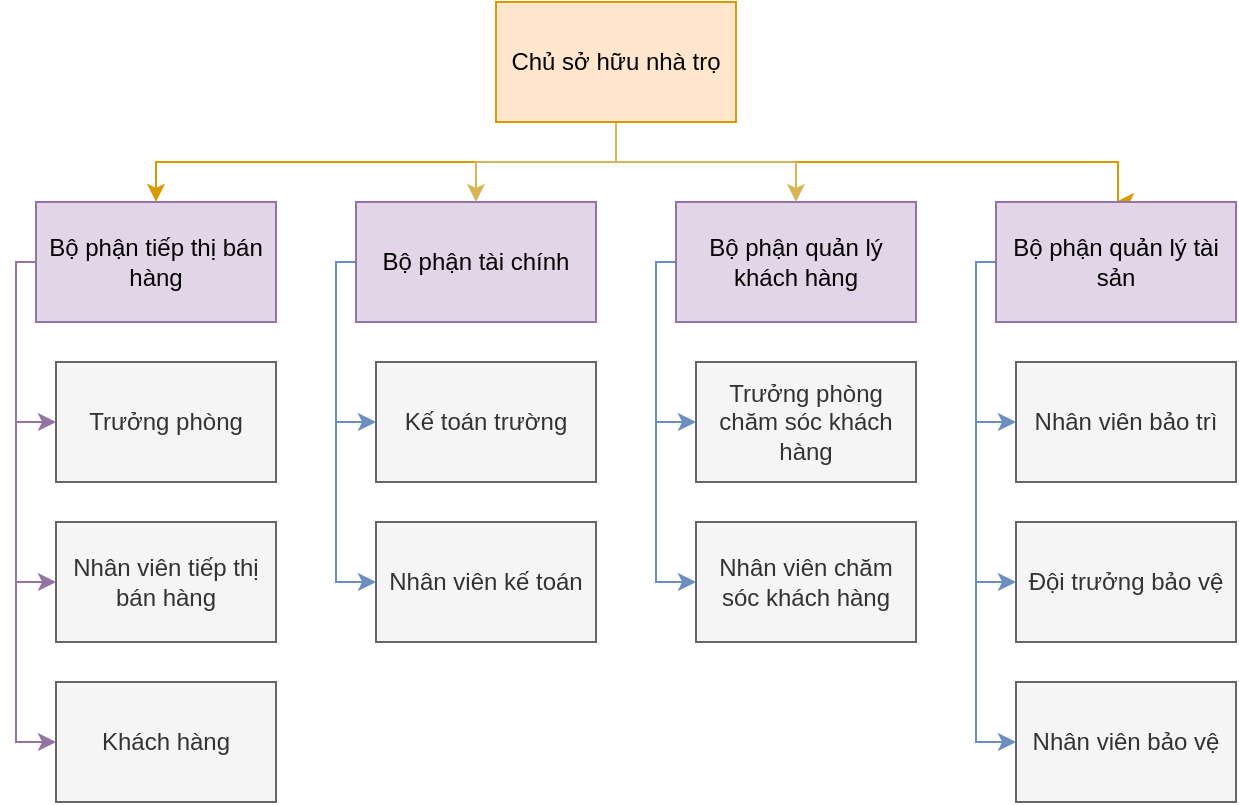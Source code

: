 <mxfile version="24.7.6">
  <diagram name="Page-1" id="Emf6uLQ1rCWKnWa6tNJg">
    <mxGraphModel dx="860" dy="418" grid="1" gridSize="10" guides="1" tooltips="1" connect="1" arrows="1" fold="1" page="1" pageScale="1" pageWidth="850" pageHeight="1100" math="0" shadow="0">
      <root>
        <mxCell id="0" />
        <mxCell id="1" parent="0" />
        <mxCell id="U0S2RzbVhDeuOBwJwmD_-16" style="edgeStyle=orthogonalEdgeStyle;rounded=0;orthogonalLoop=1;jettySize=auto;html=1;entryX=0.5;entryY=0;entryDx=0;entryDy=0;fillColor=#ffe6cc;strokeColor=#d79b00;" parent="1" source="U0S2RzbVhDeuOBwJwmD_-1" edge="1">
          <mxGeometry relative="1" as="geometry">
            <mxPoint x="580" y="120" as="targetPoint" />
            <Array as="points">
              <mxPoint x="330" y="100" />
              <mxPoint x="581" y="100" />
            </Array>
          </mxGeometry>
        </mxCell>
        <mxCell id="U0S2RzbVhDeuOBwJwmD_-30" style="edgeStyle=orthogonalEdgeStyle;rounded=0;orthogonalLoop=1;jettySize=auto;html=1;entryX=0.5;entryY=0;entryDx=0;entryDy=0;fillColor=#ffe6cc;strokeColor=#d79b00;" parent="1" source="U0S2RzbVhDeuOBwJwmD_-1" target="U0S2RzbVhDeuOBwJwmD_-27" edge="1">
          <mxGeometry relative="1" as="geometry">
            <Array as="points">
              <mxPoint x="330" y="100" />
              <mxPoint x="100" y="100" />
            </Array>
          </mxGeometry>
        </mxCell>
        <mxCell id="6_DBVyZfCQ1o8gBWB1T6-3" style="edgeStyle=orthogonalEdgeStyle;rounded=0;orthogonalLoop=1;jettySize=auto;html=1;fillColor=#fff2cc;strokeColor=#d6b656;" edge="1" parent="1" source="U0S2RzbVhDeuOBwJwmD_-1" target="U0S2RzbVhDeuOBwJwmD_-21">
          <mxGeometry relative="1" as="geometry">
            <Array as="points">
              <mxPoint x="330" y="100" />
              <mxPoint x="260" y="100" />
            </Array>
          </mxGeometry>
        </mxCell>
        <mxCell id="6_DBVyZfCQ1o8gBWB1T6-4" style="edgeStyle=orthogonalEdgeStyle;rounded=0;orthogonalLoop=1;jettySize=auto;html=1;entryX=0.5;entryY=0;entryDx=0;entryDy=0;fillColor=#fff2cc;strokeColor=#d6b656;" edge="1" parent="1" source="U0S2RzbVhDeuOBwJwmD_-1" target="U0S2RzbVhDeuOBwJwmD_-10">
          <mxGeometry relative="1" as="geometry" />
        </mxCell>
        <mxCell id="U0S2RzbVhDeuOBwJwmD_-1" value="Chủ sở hữu nhà trọ" style="rounded=0;whiteSpace=wrap;html=1;fillColor=#ffe6cc;strokeColor=#d79b00;" parent="1" vertex="1">
          <mxGeometry x="270" y="20" width="120" height="60" as="geometry" />
        </mxCell>
        <mxCell id="6_DBVyZfCQ1o8gBWB1T6-11" style="edgeStyle=orthogonalEdgeStyle;rounded=0;orthogonalLoop=1;jettySize=auto;html=1;entryX=0;entryY=0.5;entryDx=0;entryDy=0;fillColor=#dae8fc;strokeColor=#6c8ebf;" edge="1" parent="1" source="U0S2RzbVhDeuOBwJwmD_-2" target="U0S2RzbVhDeuOBwJwmD_-3">
          <mxGeometry relative="1" as="geometry">
            <Array as="points">
              <mxPoint x="510" y="150" />
              <mxPoint x="510" y="230" />
            </Array>
          </mxGeometry>
        </mxCell>
        <mxCell id="6_DBVyZfCQ1o8gBWB1T6-12" style="edgeStyle=orthogonalEdgeStyle;rounded=0;orthogonalLoop=1;jettySize=auto;html=1;entryX=0;entryY=0.5;entryDx=0;entryDy=0;fillColor=#dae8fc;strokeColor=#6c8ebf;" edge="1" parent="1" source="U0S2RzbVhDeuOBwJwmD_-2" target="U0S2RzbVhDeuOBwJwmD_-17">
          <mxGeometry relative="1" as="geometry">
            <Array as="points">
              <mxPoint x="510" y="150" />
              <mxPoint x="510" y="310" />
            </Array>
          </mxGeometry>
        </mxCell>
        <mxCell id="6_DBVyZfCQ1o8gBWB1T6-13" style="edgeStyle=orthogonalEdgeStyle;rounded=0;orthogonalLoop=1;jettySize=auto;html=1;entryX=0;entryY=0.5;entryDx=0;entryDy=0;fillColor=#dae8fc;strokeColor=#6c8ebf;" edge="1" parent="1" source="U0S2RzbVhDeuOBwJwmD_-2" target="pP1IsnbG3LCT4HGoHovJ-1">
          <mxGeometry relative="1" as="geometry">
            <Array as="points">
              <mxPoint x="510" y="150" />
              <mxPoint x="510" y="390" />
            </Array>
          </mxGeometry>
        </mxCell>
        <mxCell id="U0S2RzbVhDeuOBwJwmD_-2" value="Bộ phận quản lý tài sản" style="rounded=0;whiteSpace=wrap;html=1;fillColor=#e1d5e7;strokeColor=#9673a6;" parent="1" vertex="1">
          <mxGeometry x="520" y="120" width="120" height="60" as="geometry" />
        </mxCell>
        <mxCell id="U0S2RzbVhDeuOBwJwmD_-3" value="Nhân viên bảo trì" style="rounded=0;whiteSpace=wrap;html=1;fillColor=#f5f5f5;fontColor=#333333;strokeColor=#666666;" parent="1" vertex="1">
          <mxGeometry x="530" y="200" width="110" height="60" as="geometry" />
        </mxCell>
        <mxCell id="6_DBVyZfCQ1o8gBWB1T6-9" style="edgeStyle=orthogonalEdgeStyle;rounded=0;orthogonalLoop=1;jettySize=auto;html=1;entryX=0;entryY=0.5;entryDx=0;entryDy=0;fillColor=#dae8fc;strokeColor=#6c8ebf;" edge="1" parent="1" source="U0S2RzbVhDeuOBwJwmD_-10" target="6_DBVyZfCQ1o8gBWB1T6-6">
          <mxGeometry relative="1" as="geometry">
            <Array as="points">
              <mxPoint x="350" y="150" />
              <mxPoint x="350" y="230" />
            </Array>
          </mxGeometry>
        </mxCell>
        <mxCell id="6_DBVyZfCQ1o8gBWB1T6-10" style="edgeStyle=orthogonalEdgeStyle;rounded=0;orthogonalLoop=1;jettySize=auto;html=1;entryX=0;entryY=0.5;entryDx=0;entryDy=0;fillColor=#dae8fc;strokeColor=#6c8ebf;" edge="1" parent="1" source="U0S2RzbVhDeuOBwJwmD_-10" target="U0S2RzbVhDeuOBwJwmD_-12">
          <mxGeometry relative="1" as="geometry">
            <Array as="points">
              <mxPoint x="350" y="150" />
              <mxPoint x="350" y="310" />
            </Array>
          </mxGeometry>
        </mxCell>
        <mxCell id="U0S2RzbVhDeuOBwJwmD_-10" value="Bộ phận quản lý khách hàng" style="rounded=0;whiteSpace=wrap;html=1;fillColor=#e1d5e7;strokeColor=#9673a6;" parent="1" vertex="1">
          <mxGeometry x="360" y="120" width="120" height="60" as="geometry" />
        </mxCell>
        <mxCell id="U0S2RzbVhDeuOBwJwmD_-12" value="Nhân viên chăm sóc khách hàng" style="rounded=0;whiteSpace=wrap;html=1;fillColor=#f5f5f5;fontColor=#333333;strokeColor=#666666;" parent="1" vertex="1">
          <mxGeometry x="370" y="280" width="110" height="60" as="geometry" />
        </mxCell>
        <mxCell id="U0S2RzbVhDeuOBwJwmD_-17" value="Đội trưởng bảo vệ" style="rounded=0;whiteSpace=wrap;html=1;fillColor=#f5f5f5;fontColor=#333333;strokeColor=#666666;" parent="1" vertex="1">
          <mxGeometry x="530" y="280" width="110" height="60" as="geometry" />
        </mxCell>
        <mxCell id="6_DBVyZfCQ1o8gBWB1T6-7" style="edgeStyle=orthogonalEdgeStyle;rounded=0;orthogonalLoop=1;jettySize=auto;html=1;entryX=0;entryY=0.5;entryDx=0;entryDy=0;fillColor=#dae8fc;strokeColor=#6c8ebf;" edge="1" parent="1" source="U0S2RzbVhDeuOBwJwmD_-21" target="U0S2RzbVhDeuOBwJwmD_-23">
          <mxGeometry relative="1" as="geometry">
            <Array as="points">
              <mxPoint x="190" y="150" />
              <mxPoint x="190" y="230" />
            </Array>
          </mxGeometry>
        </mxCell>
        <mxCell id="6_DBVyZfCQ1o8gBWB1T6-8" style="edgeStyle=orthogonalEdgeStyle;rounded=0;orthogonalLoop=1;jettySize=auto;html=1;entryX=0;entryY=0.5;entryDx=0;entryDy=0;fillColor=#dae8fc;strokeColor=#6c8ebf;" edge="1" parent="1" source="U0S2RzbVhDeuOBwJwmD_-21" target="U0S2RzbVhDeuOBwJwmD_-24">
          <mxGeometry relative="1" as="geometry">
            <Array as="points">
              <mxPoint x="190" y="150" />
              <mxPoint x="190" y="310" />
            </Array>
          </mxGeometry>
        </mxCell>
        <mxCell id="U0S2RzbVhDeuOBwJwmD_-21" value="Bộ phận tài chính" style="rounded=0;whiteSpace=wrap;html=1;fillColor=#e1d5e7;strokeColor=#9673a6;" parent="1" vertex="1">
          <mxGeometry x="200" y="120" width="120" height="60" as="geometry" />
        </mxCell>
        <mxCell id="U0S2RzbVhDeuOBwJwmD_-23" value="Kế toán trường" style="rounded=0;whiteSpace=wrap;html=1;fillColor=#f5f5f5;fontColor=#333333;strokeColor=#666666;" parent="1" vertex="1">
          <mxGeometry x="210" y="200" width="110" height="60" as="geometry" />
        </mxCell>
        <mxCell id="U0S2RzbVhDeuOBwJwmD_-24" value="Nhân viên kế toán" style="rounded=0;whiteSpace=wrap;html=1;fillColor=#f5f5f5;fontColor=#333333;strokeColor=#666666;" parent="1" vertex="1">
          <mxGeometry x="210" y="280" width="110" height="60" as="geometry" />
        </mxCell>
        <mxCell id="U0S2RzbVhDeuOBwJwmD_-33" style="edgeStyle=orthogonalEdgeStyle;rounded=0;orthogonalLoop=1;jettySize=auto;html=1;entryX=0;entryY=0.5;entryDx=0;entryDy=0;fillColor=#e1d5e7;strokeColor=#9673a6;" parent="1" source="U0S2RzbVhDeuOBwJwmD_-27" target="U0S2RzbVhDeuOBwJwmD_-29" edge="1">
          <mxGeometry relative="1" as="geometry">
            <Array as="points">
              <mxPoint x="30" y="150" />
              <mxPoint x="30" y="230" />
            </Array>
          </mxGeometry>
        </mxCell>
        <mxCell id="U0S2RzbVhDeuOBwJwmD_-34" style="edgeStyle=orthogonalEdgeStyle;rounded=0;orthogonalLoop=1;jettySize=auto;html=1;entryX=0;entryY=0.5;entryDx=0;entryDy=0;fillColor=#e1d5e7;strokeColor=#9673a6;" parent="1" source="U0S2RzbVhDeuOBwJwmD_-27" target="U0S2RzbVhDeuOBwJwmD_-31" edge="1">
          <mxGeometry relative="1" as="geometry">
            <Array as="points">
              <mxPoint x="30" y="150" />
              <mxPoint x="30" y="310" />
            </Array>
          </mxGeometry>
        </mxCell>
        <mxCell id="U0S2RzbVhDeuOBwJwmD_-35" style="edgeStyle=orthogonalEdgeStyle;rounded=0;orthogonalLoop=1;jettySize=auto;html=1;entryX=0;entryY=0.5;entryDx=0;entryDy=0;fillColor=#e1d5e7;strokeColor=#9673a6;" parent="1" source="U0S2RzbVhDeuOBwJwmD_-27" target="U0S2RzbVhDeuOBwJwmD_-32" edge="1">
          <mxGeometry relative="1" as="geometry">
            <Array as="points">
              <mxPoint x="30" y="150" />
              <mxPoint x="30" y="390" />
            </Array>
          </mxGeometry>
        </mxCell>
        <mxCell id="U0S2RzbVhDeuOBwJwmD_-27" value="&lt;span style=&quot;text-align: left;&quot;&gt;Bộ phận tiếp thị bán hàng&lt;/span&gt;" style="rounded=0;whiteSpace=wrap;html=1;fillColor=#e1d5e7;strokeColor=#9673a6;" parent="1" vertex="1">
          <mxGeometry x="40" y="120" width="120" height="60" as="geometry" />
        </mxCell>
        <mxCell id="U0S2RzbVhDeuOBwJwmD_-29" value="Trưởng phòng" style="rounded=0;whiteSpace=wrap;html=1;fillColor=#f5f5f5;strokeColor=#666666;fontColor=#333333;" parent="1" vertex="1">
          <mxGeometry x="50" y="200" width="110" height="60" as="geometry" />
        </mxCell>
        <mxCell id="U0S2RzbVhDeuOBwJwmD_-31" value="Nhân viên tiếp thị bán hàng" style="rounded=0;whiteSpace=wrap;html=1;fillColor=#f5f5f5;fontColor=#333333;strokeColor=#666666;" parent="1" vertex="1">
          <mxGeometry x="50" y="280" width="110" height="60" as="geometry" />
        </mxCell>
        <mxCell id="U0S2RzbVhDeuOBwJwmD_-32" value="Khách hàng" style="rounded=0;whiteSpace=wrap;html=1;fillColor=#f5f5f5;fontColor=#333333;strokeColor=#666666;" parent="1" vertex="1">
          <mxGeometry x="50" y="360" width="110" height="60" as="geometry" />
        </mxCell>
        <mxCell id="pP1IsnbG3LCT4HGoHovJ-1" value="Nhân viên bảo vệ" style="rounded=0;whiteSpace=wrap;html=1;fillColor=#f5f5f5;fontColor=#333333;strokeColor=#666666;" parent="1" vertex="1">
          <mxGeometry x="530" y="360" width="110" height="60" as="geometry" />
        </mxCell>
        <mxCell id="6_DBVyZfCQ1o8gBWB1T6-6" value="Trưởng phòng chăm sóc khách hàng" style="rounded=0;whiteSpace=wrap;html=1;fillColor=#f5f5f5;fontColor=#333333;strokeColor=#666666;" vertex="1" parent="1">
          <mxGeometry x="370" y="200" width="110" height="60" as="geometry" />
        </mxCell>
      </root>
    </mxGraphModel>
  </diagram>
</mxfile>
